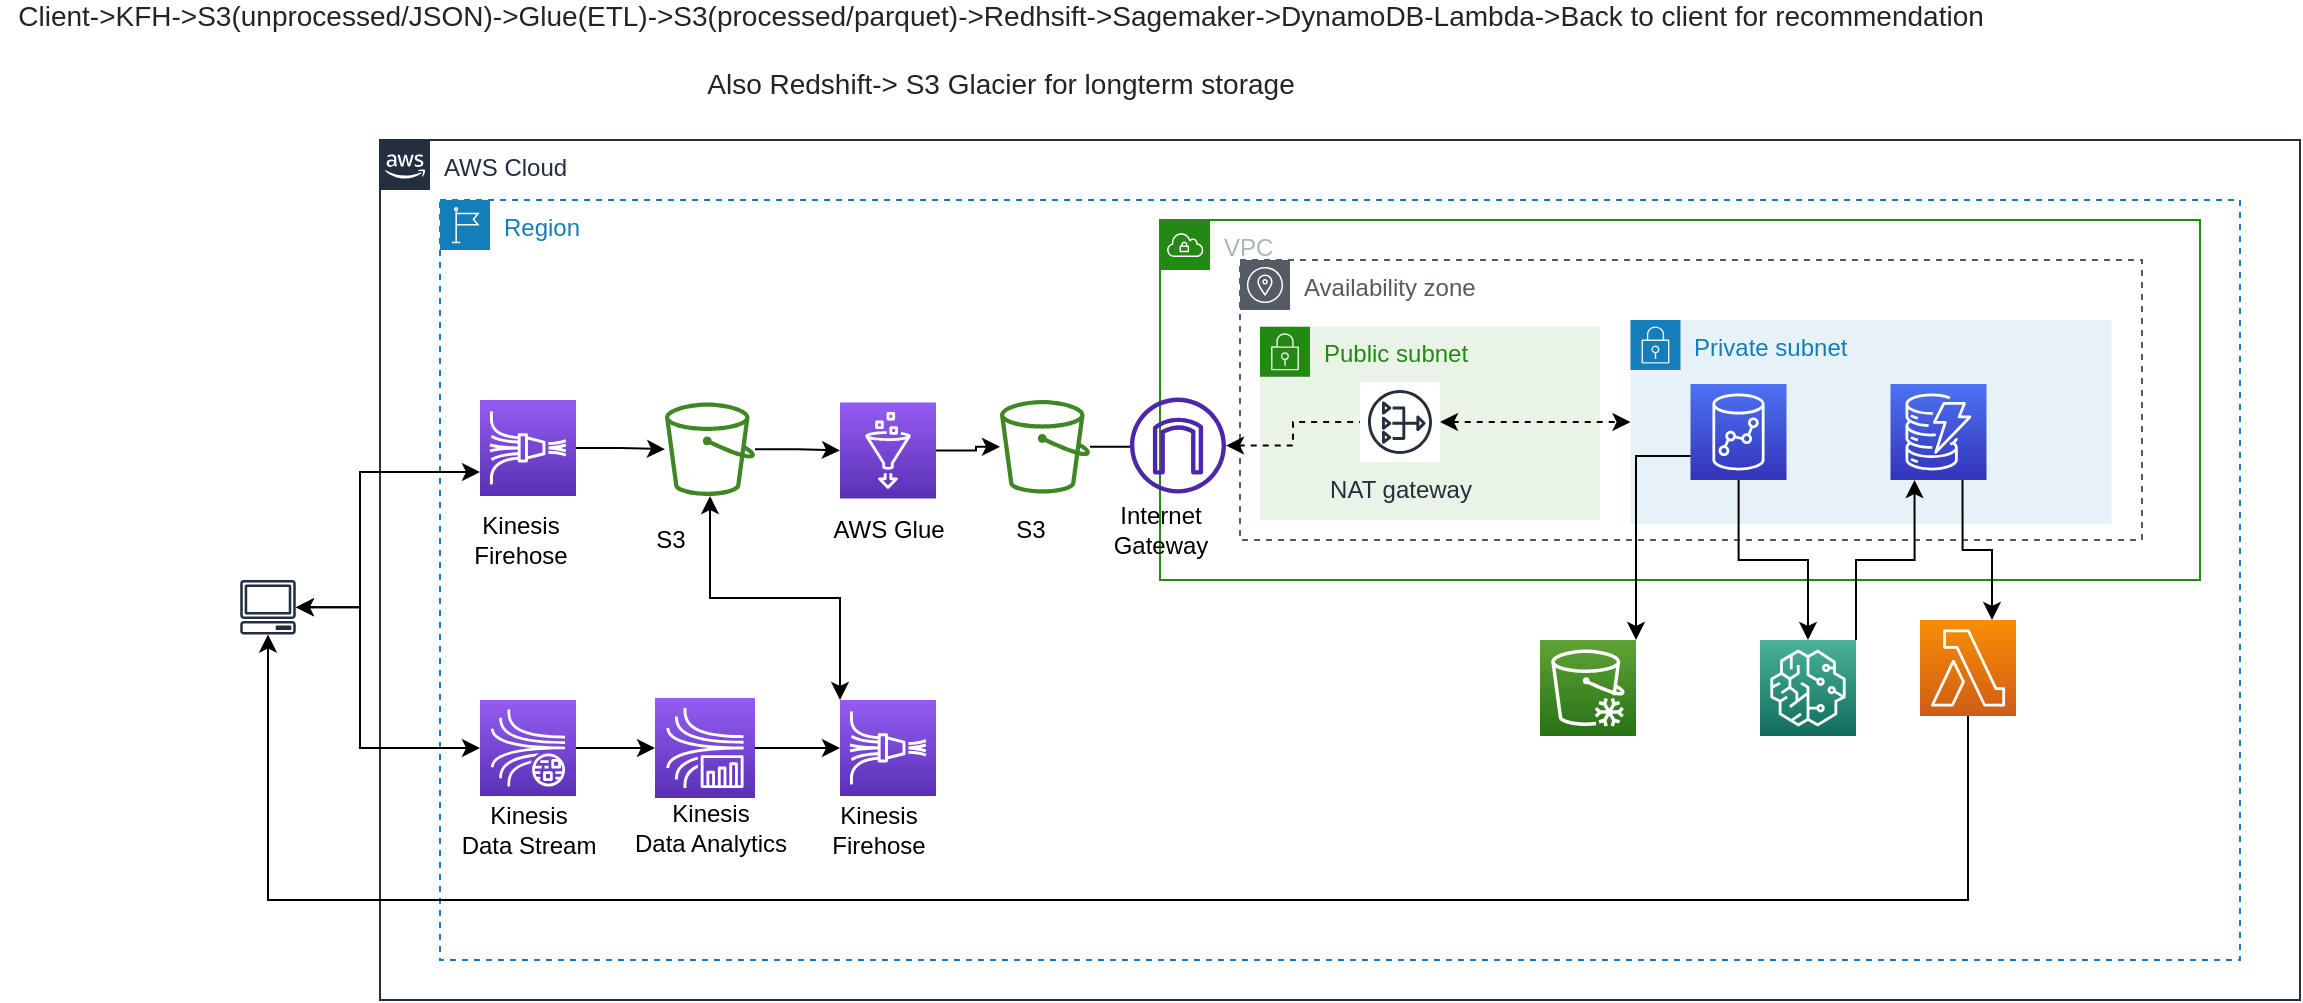 <mxfile version="16.6.4" type="github"><diagram id="7Q6d0gSe2RfeiBhIu6H1" name="Page-1"><mxGraphModel dx="1872" dy="1536" grid="1" gridSize="10" guides="1" tooltips="1" connect="1" arrows="1" fold="1" page="1" pageScale="1" pageWidth="850" pageHeight="1100" math="0" shadow="0"><root><mxCell id="0"/><mxCell id="1" parent="0"/><mxCell id="qzB6tSZT5ePcG6Z2w_7R-3" value="AWS Cloud" style="points=[[0,0],[0.25,0],[0.5,0],[0.75,0],[1,0],[1,0.25],[1,0.5],[1,0.75],[1,1],[0.75,1],[0.5,1],[0.25,1],[0,1],[0,0.75],[0,0.5],[0,0.25]];outlineConnect=0;gradientColor=none;html=1;whiteSpace=wrap;fontSize=12;fontStyle=0;container=1;pointerEvents=0;collapsible=0;recursiveResize=0;shape=mxgraph.aws4.group;grIcon=mxgraph.aws4.group_aws_cloud_alt;strokeColor=#232F3E;fillColor=none;verticalAlign=top;align=left;spacingLeft=30;fontColor=#232F3E;dashed=0;" parent="1" vertex="1"><mxGeometry x="50" y="40" width="960" height="430" as="geometry"/></mxCell><mxCell id="qzB6tSZT5ePcG6Z2w_7R-4" value="Region" style="points=[[0,0],[0.25,0],[0.5,0],[0.75,0],[1,0],[1,0.25],[1,0.5],[1,0.75],[1,1],[0.75,1],[0.5,1],[0.25,1],[0,1],[0,0.75],[0,0.5],[0,0.25]];outlineConnect=0;gradientColor=none;html=1;whiteSpace=wrap;fontSize=12;fontStyle=0;container=1;pointerEvents=0;collapsible=0;recursiveResize=0;shape=mxgraph.aws4.group;grIcon=mxgraph.aws4.group_region;strokeColor=#147EBA;fillColor=none;verticalAlign=top;align=left;spacingLeft=30;fontColor=#147EBA;dashed=1;" parent="1" vertex="1"><mxGeometry x="80" y="70" width="900" height="380" as="geometry"/></mxCell><mxCell id="iw8xefliiGtKPW58excf-16" style="edgeStyle=orthogonalEdgeStyle;rounded=0;orthogonalLoop=1;jettySize=auto;html=1;exitX=1;exitY=0.5;exitDx=0;exitDy=0;exitPerimeter=0;" edge="1" parent="qzB6tSZT5ePcG6Z2w_7R-4" source="iw8xefliiGtKPW58excf-3" target="iw8xefliiGtKPW58excf-4"><mxGeometry relative="1" as="geometry"/></mxCell><mxCell id="iw8xefliiGtKPW58excf-3" value="" style="sketch=0;points=[[0,0,0],[0.25,0,0],[0.5,0,0],[0.75,0,0],[1,0,0],[0,1,0],[0.25,1,0],[0.5,1,0],[0.75,1,0],[1,1,0],[0,0.25,0],[0,0.5,0],[0,0.75,0],[1,0.25,0],[1,0.5,0],[1,0.75,0]];outlineConnect=0;fontColor=#232F3E;gradientColor=#945DF2;gradientDirection=north;fillColor=#5A30B5;strokeColor=#ffffff;dashed=0;verticalLabelPosition=bottom;verticalAlign=top;align=center;html=1;fontSize=12;fontStyle=0;aspect=fixed;shape=mxgraph.aws4.resourceIcon;resIcon=mxgraph.aws4.kinesis_data_firehose;" vertex="1" parent="qzB6tSZT5ePcG6Z2w_7R-4"><mxGeometry x="20" y="100" width="48" height="48" as="geometry"/></mxCell><mxCell id="iw8xefliiGtKPW58excf-17" value="" style="edgeStyle=orthogonalEdgeStyle;rounded=0;orthogonalLoop=1;jettySize=auto;html=1;" edge="1" parent="qzB6tSZT5ePcG6Z2w_7R-4" source="iw8xefliiGtKPW58excf-4" target="iw8xefliiGtKPW58excf-5"><mxGeometry relative="1" as="geometry"/></mxCell><mxCell id="iw8xefliiGtKPW58excf-4" value="" style="sketch=0;outlineConnect=0;fontColor=#232F3E;gradientColor=none;fillColor=#3F8624;strokeColor=none;dashed=0;verticalLabelPosition=bottom;verticalAlign=top;align=center;html=1;fontSize=12;fontStyle=0;aspect=fixed;pointerEvents=1;shape=mxgraph.aws4.bucket;" vertex="1" parent="qzB6tSZT5ePcG6Z2w_7R-4"><mxGeometry x="112.5" y="101.2" width="45" height="46.8" as="geometry"/></mxCell><mxCell id="iw8xefliiGtKPW58excf-18" style="edgeStyle=orthogonalEdgeStyle;rounded=0;orthogonalLoop=1;jettySize=auto;html=1;exitX=1;exitY=0.5;exitDx=0;exitDy=0;exitPerimeter=0;" edge="1" parent="qzB6tSZT5ePcG6Z2w_7R-4" source="iw8xefliiGtKPW58excf-5" target="iw8xefliiGtKPW58excf-6"><mxGeometry relative="1" as="geometry"/></mxCell><mxCell id="iw8xefliiGtKPW58excf-5" value="" style="sketch=0;points=[[0,0,0],[0.25,0,0],[0.5,0,0],[0.75,0,0],[1,0,0],[0,1,0],[0.25,1,0],[0.5,1,0],[0.75,1,0],[1,1,0],[0,0.25,0],[0,0.5,0],[0,0.75,0],[1,0.25,0],[1,0.5,0],[1,0.75,0]];outlineConnect=0;fontColor=#232F3E;gradientColor=#945DF2;gradientDirection=north;fillColor=#5A30B5;strokeColor=#ffffff;dashed=0;verticalLabelPosition=bottom;verticalAlign=top;align=center;html=1;fontSize=12;fontStyle=0;aspect=fixed;shape=mxgraph.aws4.resourceIcon;resIcon=mxgraph.aws4.glue;" vertex="1" parent="qzB6tSZT5ePcG6Z2w_7R-4"><mxGeometry x="200" y="101.2" width="48" height="48" as="geometry"/></mxCell><mxCell id="iw8xefliiGtKPW58excf-6" value="" style="sketch=0;outlineConnect=0;fontColor=#232F3E;gradientColor=none;fillColor=#3F8624;strokeColor=none;dashed=0;verticalLabelPosition=bottom;verticalAlign=top;align=center;html=1;fontSize=12;fontStyle=0;aspect=fixed;pointerEvents=1;shape=mxgraph.aws4.bucket;" vertex="1" parent="qzB6tSZT5ePcG6Z2w_7R-4"><mxGeometry x="280" y="100" width="45" height="46.8" as="geometry"/></mxCell><mxCell id="iw8xefliiGtKPW58excf-9" value="" style="sketch=0;points=[[0,0,0],[0.25,0,0],[0.5,0,0],[0.75,0,0],[1,0,0],[0,1,0],[0.25,1,0],[0.5,1,0],[0.75,1,0],[1,1,0],[0,0.25,0],[0,0.5,0],[0,0.75,0],[1,0.25,0],[1,0.5,0],[1,0.75,0]];outlineConnect=0;fontColor=#232F3E;gradientColor=#4AB29A;gradientDirection=north;fillColor=#116D5B;strokeColor=#ffffff;dashed=0;verticalLabelPosition=bottom;verticalAlign=top;align=center;html=1;fontSize=12;fontStyle=0;aspect=fixed;shape=mxgraph.aws4.resourceIcon;resIcon=mxgraph.aws4.sagemaker;" vertex="1" parent="qzB6tSZT5ePcG6Z2w_7R-4"><mxGeometry x="660" y="220" width="48" height="48" as="geometry"/></mxCell><mxCell id="iw8xefliiGtKPW58excf-10" value="" style="sketch=0;points=[[0,0,0],[0.25,0,0],[0.5,0,0],[0.75,0,0],[1,0,0],[0,1,0],[0.25,1,0],[0.5,1,0],[0.75,1,0],[1,1,0],[0,0.25,0],[0,0.5,0],[0,0.75,0],[1,0.25,0],[1,0.5,0],[1,0.75,0]];outlineConnect=0;fontColor=#232F3E;gradientColor=#60A337;gradientDirection=north;fillColor=#277116;strokeColor=#ffffff;dashed=0;verticalLabelPosition=bottom;verticalAlign=top;align=center;html=1;fontSize=12;fontStyle=0;aspect=fixed;shape=mxgraph.aws4.resourceIcon;resIcon=mxgraph.aws4.glacier;" vertex="1" parent="qzB6tSZT5ePcG6Z2w_7R-4"><mxGeometry x="550" y="220" width="48" height="48" as="geometry"/></mxCell><mxCell id="iw8xefliiGtKPW58excf-12" value="" style="sketch=0;points=[[0,0,0],[0.25,0,0],[0.5,0,0],[0.75,0,0],[1,0,0],[0,1,0],[0.25,1,0],[0.5,1,0],[0.75,1,0],[1,1,0],[0,0.25,0],[0,0.5,0],[0,0.75,0],[1,0.25,0],[1,0.5,0],[1,0.75,0]];outlineConnect=0;fontColor=#232F3E;gradientColor=#F78E04;gradientDirection=north;fillColor=#D05C17;strokeColor=#ffffff;dashed=0;verticalLabelPosition=bottom;verticalAlign=top;align=center;html=1;fontSize=12;fontStyle=0;aspect=fixed;shape=mxgraph.aws4.resourceIcon;resIcon=mxgraph.aws4.lambda;" vertex="1" parent="qzB6tSZT5ePcG6Z2w_7R-4"><mxGeometry x="740" y="210" width="48" height="48" as="geometry"/></mxCell><mxCell id="iw8xefliiGtKPW58excf-38" value="" style="edgeStyle=orthogonalEdgeStyle;rounded=0;orthogonalLoop=1;jettySize=auto;html=1;startArrow=none;startFill=0;endArrow=classic;endFill=1;" edge="1" parent="qzB6tSZT5ePcG6Z2w_7R-4" source="iw8xefliiGtKPW58excf-13" target="iw8xefliiGtKPW58excf-14"><mxGeometry relative="1" as="geometry"/></mxCell><mxCell id="iw8xefliiGtKPW58excf-13" value="" style="sketch=0;points=[[0,0,0],[0.25,0,0],[0.5,0,0],[0.75,0,0],[1,0,0],[0,1,0],[0.25,1,0],[0.5,1,0],[0.75,1,0],[1,1,0],[0,0.25,0],[0,0.5,0],[0,0.75,0],[1,0.25,0],[1,0.5,0],[1,0.75,0]];outlineConnect=0;fontColor=#232F3E;gradientColor=#945DF2;gradientDirection=north;fillColor=#5A30B5;strokeColor=#ffffff;dashed=0;verticalLabelPosition=bottom;verticalAlign=top;align=center;html=1;fontSize=12;fontStyle=0;aspect=fixed;shape=mxgraph.aws4.resourceIcon;resIcon=mxgraph.aws4.kinesis_data_streams;" vertex="1" parent="qzB6tSZT5ePcG6Z2w_7R-4"><mxGeometry x="20" y="250" width="48" height="48" as="geometry"/></mxCell><mxCell id="iw8xefliiGtKPW58excf-39" value="" style="edgeStyle=orthogonalEdgeStyle;rounded=0;orthogonalLoop=1;jettySize=auto;html=1;startArrow=none;startFill=0;" edge="1" parent="qzB6tSZT5ePcG6Z2w_7R-4" source="iw8xefliiGtKPW58excf-14" target="iw8xefliiGtKPW58excf-15"><mxGeometry relative="1" as="geometry"/></mxCell><mxCell id="iw8xefliiGtKPW58excf-14" value="" style="sketch=0;points=[[0,0,0],[0.25,0,0],[0.5,0,0],[0.75,0,0],[1,0,0],[0,1,0],[0.25,1,0],[0.5,1,0],[0.75,1,0],[1,1,0],[0,0.25,0],[0,0.5,0],[0,0.75,0],[1,0.25,0],[1,0.5,0],[1,0.75,0]];outlineConnect=0;fontColor=#232F3E;gradientColor=#945DF2;gradientDirection=north;fillColor=#5A30B5;strokeColor=#ffffff;dashed=0;verticalLabelPosition=bottom;verticalAlign=top;align=center;html=1;fontSize=12;fontStyle=0;aspect=fixed;shape=mxgraph.aws4.resourceIcon;resIcon=mxgraph.aws4.kinesis_data_analytics;" vertex="1" parent="qzB6tSZT5ePcG6Z2w_7R-4"><mxGeometry x="107.5" y="249" width="50" height="50" as="geometry"/></mxCell><mxCell id="iw8xefliiGtKPW58excf-40" style="edgeStyle=orthogonalEdgeStyle;rounded=0;orthogonalLoop=1;jettySize=auto;html=1;exitX=0;exitY=0;exitDx=0;exitDy=0;exitPerimeter=0;startArrow=classic;startFill=1;" edge="1" parent="qzB6tSZT5ePcG6Z2w_7R-4" source="iw8xefliiGtKPW58excf-15" target="iw8xefliiGtKPW58excf-4"><mxGeometry relative="1" as="geometry"/></mxCell><mxCell id="iw8xefliiGtKPW58excf-15" value="" style="sketch=0;points=[[0,0,0],[0.25,0,0],[0.5,0,0],[0.75,0,0],[1,0,0],[0,1,0],[0.25,1,0],[0.5,1,0],[0.75,1,0],[1,1,0],[0,0.25,0],[0,0.5,0],[0,0.75,0],[1,0.25,0],[1,0.5,0],[1,0.75,0]];outlineConnect=0;fontColor=#232F3E;gradientColor=#945DF2;gradientDirection=north;fillColor=#5A30B5;strokeColor=#ffffff;dashed=0;verticalLabelPosition=bottom;verticalAlign=top;align=center;html=1;fontSize=12;fontStyle=0;aspect=fixed;shape=mxgraph.aws4.resourceIcon;resIcon=mxgraph.aws4.kinesis_data_firehose;" vertex="1" parent="qzB6tSZT5ePcG6Z2w_7R-4"><mxGeometry x="200" y="250" width="48" height="48" as="geometry"/></mxCell><mxCell id="iw8xefliiGtKPW58excf-21" value="VPC" style="points=[[0,0],[0.25,0],[0.5,0],[0.75,0],[1,0],[1,0.25],[1,0.5],[1,0.75],[1,1],[0.75,1],[0.5,1],[0.25,1],[0,1],[0,0.75],[0,0.5],[0,0.25]];outlineConnect=0;gradientColor=none;html=1;whiteSpace=wrap;fontSize=12;fontStyle=0;container=1;pointerEvents=0;collapsible=0;recursiveResize=0;shape=mxgraph.aws4.group;grIcon=mxgraph.aws4.group_vpc;strokeColor=#248814;fillColor=none;verticalAlign=top;align=left;spacingLeft=30;fontColor=#AAB7B8;dashed=0;" vertex="1" parent="qzB6tSZT5ePcG6Z2w_7R-4"><mxGeometry x="360" y="10" width="520" height="180" as="geometry"/></mxCell><mxCell id="iw8xefliiGtKPW58excf-26" value="Availability zone" style="sketch=0;outlineConnect=0;gradientColor=none;html=1;whiteSpace=wrap;fontSize=12;fontStyle=0;shape=mxgraph.aws4.group;grIcon=mxgraph.aws4.group_availability_zone;strokeColor=#545B64;fillColor=none;verticalAlign=top;align=left;spacingLeft=30;fontColor=#545B64;dashed=1;" vertex="1" parent="iw8xefliiGtKPW58excf-21"><mxGeometry x="40" y="20" width="451" height="140" as="geometry"/></mxCell><mxCell id="iw8xefliiGtKPW58excf-22" value="Private subnet" style="points=[[0,0],[0.25,0],[0.5,0],[0.75,0],[1,0],[1,0.25],[1,0.5],[1,0.75],[1,1],[0.75,1],[0.5,1],[0.25,1],[0,1],[0,0.75],[0,0.5],[0,0.25]];outlineConnect=0;gradientColor=none;html=1;whiteSpace=wrap;fontSize=12;fontStyle=0;container=1;pointerEvents=0;collapsible=0;recursiveResize=0;shape=mxgraph.aws4.group;grIcon=mxgraph.aws4.group_security_group;grStroke=0;strokeColor=#147EBA;fillColor=#E6F2F8;verticalAlign=top;align=left;spacingLeft=30;fontColor=#147EBA;dashed=0;" vertex="1" parent="iw8xefliiGtKPW58excf-21"><mxGeometry x="235.25" y="50" width="240.5" height="102" as="geometry"/></mxCell><mxCell id="iw8xefliiGtKPW58excf-8" value="" style="sketch=0;points=[[0,0,0],[0.25,0,0],[0.5,0,0],[0.75,0,0],[1,0,0],[0,1,0],[0.25,1,0],[0.5,1,0],[0.75,1,0],[1,1,0],[0,0.25,0],[0,0.5,0],[0,0.75,0],[1,0.25,0],[1,0.5,0],[1,0.75,0]];outlineConnect=0;fontColor=#232F3E;gradientColor=#4D72F3;gradientDirection=north;fillColor=#3334B9;strokeColor=#ffffff;dashed=0;verticalLabelPosition=bottom;verticalAlign=top;align=center;html=1;fontSize=12;fontStyle=0;aspect=fixed;shape=mxgraph.aws4.resourceIcon;resIcon=mxgraph.aws4.redshift;" vertex="1" parent="iw8xefliiGtKPW58excf-22"><mxGeometry x="30" y="32" width="48" height="48" as="geometry"/></mxCell><mxCell id="iw8xefliiGtKPW58excf-11" value="" style="sketch=0;points=[[0,0,0],[0.25,0,0],[0.5,0,0],[0.75,0,0],[1,0,0],[0,1,0],[0.25,1,0],[0.5,1,0],[0.75,1,0],[1,1,0],[0,0.25,0],[0,0.5,0],[0,0.75,0],[1,0.25,0],[1,0.5,0],[1,0.75,0]];outlineConnect=0;fontColor=#232F3E;gradientColor=#4D72F3;gradientDirection=north;fillColor=#3334B9;strokeColor=#ffffff;dashed=0;verticalLabelPosition=bottom;verticalAlign=top;align=center;html=1;fontSize=12;fontStyle=0;aspect=fixed;shape=mxgraph.aws4.resourceIcon;resIcon=mxgraph.aws4.dynamodb;" vertex="1" parent="iw8xefliiGtKPW58excf-22"><mxGeometry x="130" y="32" width="48" height="48" as="geometry"/></mxCell><mxCell id="iw8xefliiGtKPW58excf-31" value="Public subnet" style="points=[[0,0],[0.25,0],[0.5,0],[0.75,0],[1,0],[1,0.25],[1,0.5],[1,0.75],[1,1],[0.75,1],[0.5,1],[0.25,1],[0,1],[0,0.75],[0,0.5],[0,0.25]];outlineConnect=0;gradientColor=none;html=1;whiteSpace=wrap;fontSize=12;fontStyle=0;container=1;pointerEvents=0;collapsible=0;recursiveResize=0;shape=mxgraph.aws4.group;grIcon=mxgraph.aws4.group_security_group;grStroke=0;strokeColor=#248814;fillColor=#E9F3E6;verticalAlign=top;align=left;spacingLeft=30;fontColor=#248814;dashed=0;" vertex="1" parent="iw8xefliiGtKPW58excf-21"><mxGeometry x="50" y="53.4" width="170" height="96.6" as="geometry"/></mxCell><mxCell id="iw8xefliiGtKPW58excf-29" value="NAT gateway" style="sketch=0;outlineConnect=0;fontColor=#232F3E;gradientColor=none;strokeColor=#232F3E;fillColor=#ffffff;dashed=0;verticalLabelPosition=bottom;verticalAlign=top;align=center;html=1;fontSize=12;fontStyle=0;aspect=fixed;shape=mxgraph.aws4.resourceIcon;resIcon=mxgraph.aws4.nat_gateway;" vertex="1" parent="iw8xefliiGtKPW58excf-31"><mxGeometry x="50" y="27.6" width="40" height="40" as="geometry"/></mxCell><mxCell id="iw8xefliiGtKPW58excf-41" value="" style="edgeStyle=orthogonalEdgeStyle;rounded=0;orthogonalLoop=1;jettySize=auto;html=1;startArrow=classic;startFill=1;dashed=1;" edge="1" parent="iw8xefliiGtKPW58excf-21" source="iw8xefliiGtKPW58excf-29" target="iw8xefliiGtKPW58excf-22"><mxGeometry relative="1" as="geometry"><Array as="points"><mxPoint x="230" y="101"/><mxPoint x="230" y="101"/></Array></mxGeometry></mxCell><mxCell id="iw8xefliiGtKPW58excf-52" value="Internet &lt;br&gt;Gateway" style="text;html=1;resizable=0;autosize=1;align=center;verticalAlign=middle;points=[];fillColor=none;strokeColor=none;rounded=0;" vertex="1" parent="iw8xefliiGtKPW58excf-21"><mxGeometry x="-30" y="140" width="60" height="30" as="geometry"/></mxCell><mxCell id="iw8xefliiGtKPW58excf-27" value="" style="edgeStyle=orthogonalEdgeStyle;rounded=0;orthogonalLoop=1;jettySize=auto;html=1;" edge="1" parent="qzB6tSZT5ePcG6Z2w_7R-4" source="iw8xefliiGtKPW58excf-8" target="iw8xefliiGtKPW58excf-9"><mxGeometry relative="1" as="geometry"/></mxCell><mxCell id="iw8xefliiGtKPW58excf-28" style="edgeStyle=orthogonalEdgeStyle;rounded=0;orthogonalLoop=1;jettySize=auto;html=1;exitX=1;exitY=0;exitDx=0;exitDy=0;exitPerimeter=0;entryX=0.25;entryY=1;entryDx=0;entryDy=0;entryPerimeter=0;" edge="1" parent="qzB6tSZT5ePcG6Z2w_7R-4" source="iw8xefliiGtKPW58excf-9" target="iw8xefliiGtKPW58excf-11"><mxGeometry relative="1" as="geometry"/></mxCell><mxCell id="iw8xefliiGtKPW58excf-30" value="" style="edgeStyle=orthogonalEdgeStyle;rounded=0;orthogonalLoop=1;jettySize=auto;html=1;endArrow=none;startArrow=classic;startFill=1;dashed=1;" edge="1" parent="qzB6tSZT5ePcG6Z2w_7R-4" source="iw8xefliiGtKPW58excf-32" target="iw8xefliiGtKPW58excf-29"><mxGeometry relative="1" as="geometry"><mxPoint x="404.996" y="193.4" as="sourcePoint"/><mxPoint x="705.25" y="186" as="targetPoint"/></mxGeometry></mxCell><mxCell id="iw8xefliiGtKPW58excf-32" value="" style="sketch=0;outlineConnect=0;fontColor=#232F3E;gradientColor=none;fillColor=#4D27AA;strokeColor=none;dashed=0;verticalLabelPosition=bottom;verticalAlign=top;align=center;html=1;fontSize=12;fontStyle=0;aspect=fixed;pointerEvents=1;shape=mxgraph.aws4.internet_gateway;" vertex="1" parent="qzB6tSZT5ePcG6Z2w_7R-4"><mxGeometry x="345" y="98.8" width="48" height="48" as="geometry"/></mxCell><mxCell id="iw8xefliiGtKPW58excf-33" value="" style="edgeStyle=orthogonalEdgeStyle;rounded=0;orthogonalLoop=1;jettySize=auto;html=1;endArrow=none;" edge="1" parent="qzB6tSZT5ePcG6Z2w_7R-4" source="iw8xefliiGtKPW58excf-6" target="iw8xefliiGtKPW58excf-32"><mxGeometry relative="1" as="geometry"><mxPoint x="404.996" y="193.4" as="sourcePoint"/><mxPoint x="520" y="181.7" as="targetPoint"/></mxGeometry></mxCell><mxCell id="iw8xefliiGtKPW58excf-42" style="edgeStyle=orthogonalEdgeStyle;rounded=0;orthogonalLoop=1;jettySize=auto;html=1;exitX=1;exitY=0;exitDx=0;exitDy=0;exitPerimeter=0;entryX=0;entryY=0.75;entryDx=0;entryDy=0;entryPerimeter=0;startArrow=classic;startFill=1;endArrow=none;endFill=0;" edge="1" parent="qzB6tSZT5ePcG6Z2w_7R-4" source="iw8xefliiGtKPW58excf-10" target="iw8xefliiGtKPW58excf-8"><mxGeometry relative="1" as="geometry"/></mxCell><mxCell id="iw8xefliiGtKPW58excf-43" style="edgeStyle=orthogonalEdgeStyle;rounded=0;orthogonalLoop=1;jettySize=auto;html=1;exitX=0.75;exitY=1;exitDx=0;exitDy=0;exitPerimeter=0;entryX=0.75;entryY=0;entryDx=0;entryDy=0;entryPerimeter=0;startArrow=none;startFill=0;endArrow=classic;endFill=1;" edge="1" parent="qzB6tSZT5ePcG6Z2w_7R-4" source="iw8xefliiGtKPW58excf-11" target="iw8xefliiGtKPW58excf-12"><mxGeometry relative="1" as="geometry"/></mxCell><mxCell id="iw8xefliiGtKPW58excf-45" value="Kinesis&lt;br&gt;Firehose" style="text;html=1;resizable=0;autosize=1;align=center;verticalAlign=middle;points=[];fillColor=none;strokeColor=none;rounded=0;" vertex="1" parent="qzB6tSZT5ePcG6Z2w_7R-4"><mxGeometry x="10" y="155" width="60" height="30" as="geometry"/></mxCell><mxCell id="iw8xefliiGtKPW58excf-46" value="S3" style="text;html=1;resizable=0;autosize=1;align=center;verticalAlign=middle;points=[];fillColor=none;strokeColor=none;rounded=0;" vertex="1" parent="qzB6tSZT5ePcG6Z2w_7R-4"><mxGeometry x="100" y="160" width="30" height="20" as="geometry"/></mxCell><mxCell id="iw8xefliiGtKPW58excf-50" value="S3" style="text;html=1;resizable=0;autosize=1;align=center;verticalAlign=middle;points=[];fillColor=none;strokeColor=none;rounded=0;" vertex="1" parent="qzB6tSZT5ePcG6Z2w_7R-4"><mxGeometry x="280" y="155" width="30" height="20" as="geometry"/></mxCell><mxCell id="iw8xefliiGtKPW58excf-51" value="AWS Glue" style="text;html=1;resizable=0;autosize=1;align=center;verticalAlign=middle;points=[];fillColor=none;strokeColor=none;rounded=0;" vertex="1" parent="qzB6tSZT5ePcG6Z2w_7R-4"><mxGeometry x="189" y="155" width="70" height="20" as="geometry"/></mxCell><mxCell id="iw8xefliiGtKPW58excf-53" value="Kinesis&lt;br&gt;Data Stream" style="text;html=1;resizable=0;autosize=1;align=center;verticalAlign=middle;points=[];fillColor=none;strokeColor=none;rounded=0;" vertex="1" parent="qzB6tSZT5ePcG6Z2w_7R-4"><mxGeometry x="4" y="300" width="80" height="30" as="geometry"/></mxCell><mxCell id="iw8xefliiGtKPW58excf-54" value="Kinesis&lt;br&gt;Firehose" style="text;html=1;resizable=0;autosize=1;align=center;verticalAlign=middle;points=[];fillColor=none;strokeColor=none;rounded=0;" vertex="1" parent="qzB6tSZT5ePcG6Z2w_7R-4"><mxGeometry x="189" y="300" width="60" height="30" as="geometry"/></mxCell><mxCell id="iw8xefliiGtKPW58excf-55" value="Kinesis&lt;br&gt;Data Analytics" style="text;html=1;resizable=0;autosize=1;align=center;verticalAlign=middle;points=[];fillColor=none;strokeColor=none;rounded=0;" vertex="1" parent="qzB6tSZT5ePcG6Z2w_7R-4"><mxGeometry x="90" y="299" width="90" height="30" as="geometry"/></mxCell><mxCell id="iw8xefliiGtKPW58excf-1" value="&lt;p style=&quot;box-sizing: border-box ; margin: 0px ; color: rgb(36 , 36 , 36) ; font-family: &amp;#34;segoe ui&amp;#34; , , &amp;#34;apple color emoji&amp;#34; , &amp;#34;segoe ui emoji&amp;#34; , sans-serif ; font-size: 14px ; background-color: rgb(255 , 255 , 255)&quot;&gt;Client-&amp;gt;KFH-&amp;gt;S3(unprocessed/JSON)-&amp;gt;Glue(ETL)-&amp;gt;S3(processed/parquet)-&amp;gt;Redhsift-&amp;gt;Sagemaker-&amp;gt;DynamoDB-Lambda-&amp;gt;Back to client for recommendation&lt;/p&gt;&lt;p style=&quot;box-sizing: border-box ; margin: 0px ; color: rgb(36 , 36 , 36) ; font-family: &amp;#34;segoe ui&amp;#34; , , &amp;#34;apple color emoji&amp;#34; , &amp;#34;segoe ui emoji&amp;#34; , sans-serif ; font-size: 14px ; background-color: rgb(255 , 255 , 255)&quot;&gt;&lt;br style=&quot;box-sizing: border-box&quot;&gt;&lt;/p&gt;&lt;p style=&quot;box-sizing: border-box ; margin: 0px ; color: rgb(36 , 36 , 36) ; font-family: &amp;#34;segoe ui&amp;#34; , , &amp;#34;apple color emoji&amp;#34; , &amp;#34;segoe ui emoji&amp;#34; , sans-serif ; font-size: 14px ; background-color: rgb(255 , 255 , 255)&quot;&gt;Also Redshift-&amp;gt; S3 Glacier for longterm storage&lt;/p&gt;" style="text;html=1;resizable=0;autosize=1;align=center;verticalAlign=middle;points=[];fillColor=none;strokeColor=none;rounded=0;" vertex="1" parent="1"><mxGeometry x="-140" y="-30" width="1000" height="50" as="geometry"/></mxCell><mxCell id="iw8xefliiGtKPW58excf-36" style="edgeStyle=orthogonalEdgeStyle;rounded=0;orthogonalLoop=1;jettySize=auto;html=1;entryX=0;entryY=0.75;entryDx=0;entryDy=0;entryPerimeter=0;startArrow=classic;startFill=1;" edge="1" parent="1" source="iw8xefliiGtKPW58excf-2" target="iw8xefliiGtKPW58excf-3"><mxGeometry relative="1" as="geometry"><Array as="points"><mxPoint x="40" y="274"/><mxPoint x="40" y="206"/></Array></mxGeometry></mxCell><mxCell id="iw8xefliiGtKPW58excf-37" style="edgeStyle=orthogonalEdgeStyle;rounded=0;orthogonalLoop=1;jettySize=auto;html=1;entryX=0;entryY=0.5;entryDx=0;entryDy=0;entryPerimeter=0;startArrow=classic;startFill=1;" edge="1" parent="1" source="iw8xefliiGtKPW58excf-2" target="iw8xefliiGtKPW58excf-13"><mxGeometry relative="1" as="geometry"><Array as="points"><mxPoint x="40" y="274"/><mxPoint x="40" y="344"/></Array></mxGeometry></mxCell><mxCell id="iw8xefliiGtKPW58excf-2" value="" style="sketch=0;outlineConnect=0;fontColor=#232F3E;gradientColor=none;fillColor=#232F3D;strokeColor=none;dashed=0;verticalLabelPosition=bottom;verticalAlign=top;align=center;html=1;fontSize=12;fontStyle=0;aspect=fixed;pointerEvents=1;shape=mxgraph.aws4.client;" vertex="1" parent="1"><mxGeometry x="-20" y="260" width="28" height="27.28" as="geometry"/></mxCell><mxCell id="iw8xefliiGtKPW58excf-44" style="edgeStyle=orthogonalEdgeStyle;rounded=0;orthogonalLoop=1;jettySize=auto;html=1;exitX=0.5;exitY=1;exitDx=0;exitDy=0;exitPerimeter=0;startArrow=none;startFill=0;endArrow=classic;endFill=1;" edge="1" parent="1" source="iw8xefliiGtKPW58excf-12" target="iw8xefliiGtKPW58excf-2"><mxGeometry relative="1" as="geometry"><Array as="points"><mxPoint x="844" y="420"/><mxPoint x="-6" y="420"/></Array></mxGeometry></mxCell></root></mxGraphModel></diagram></mxfile>